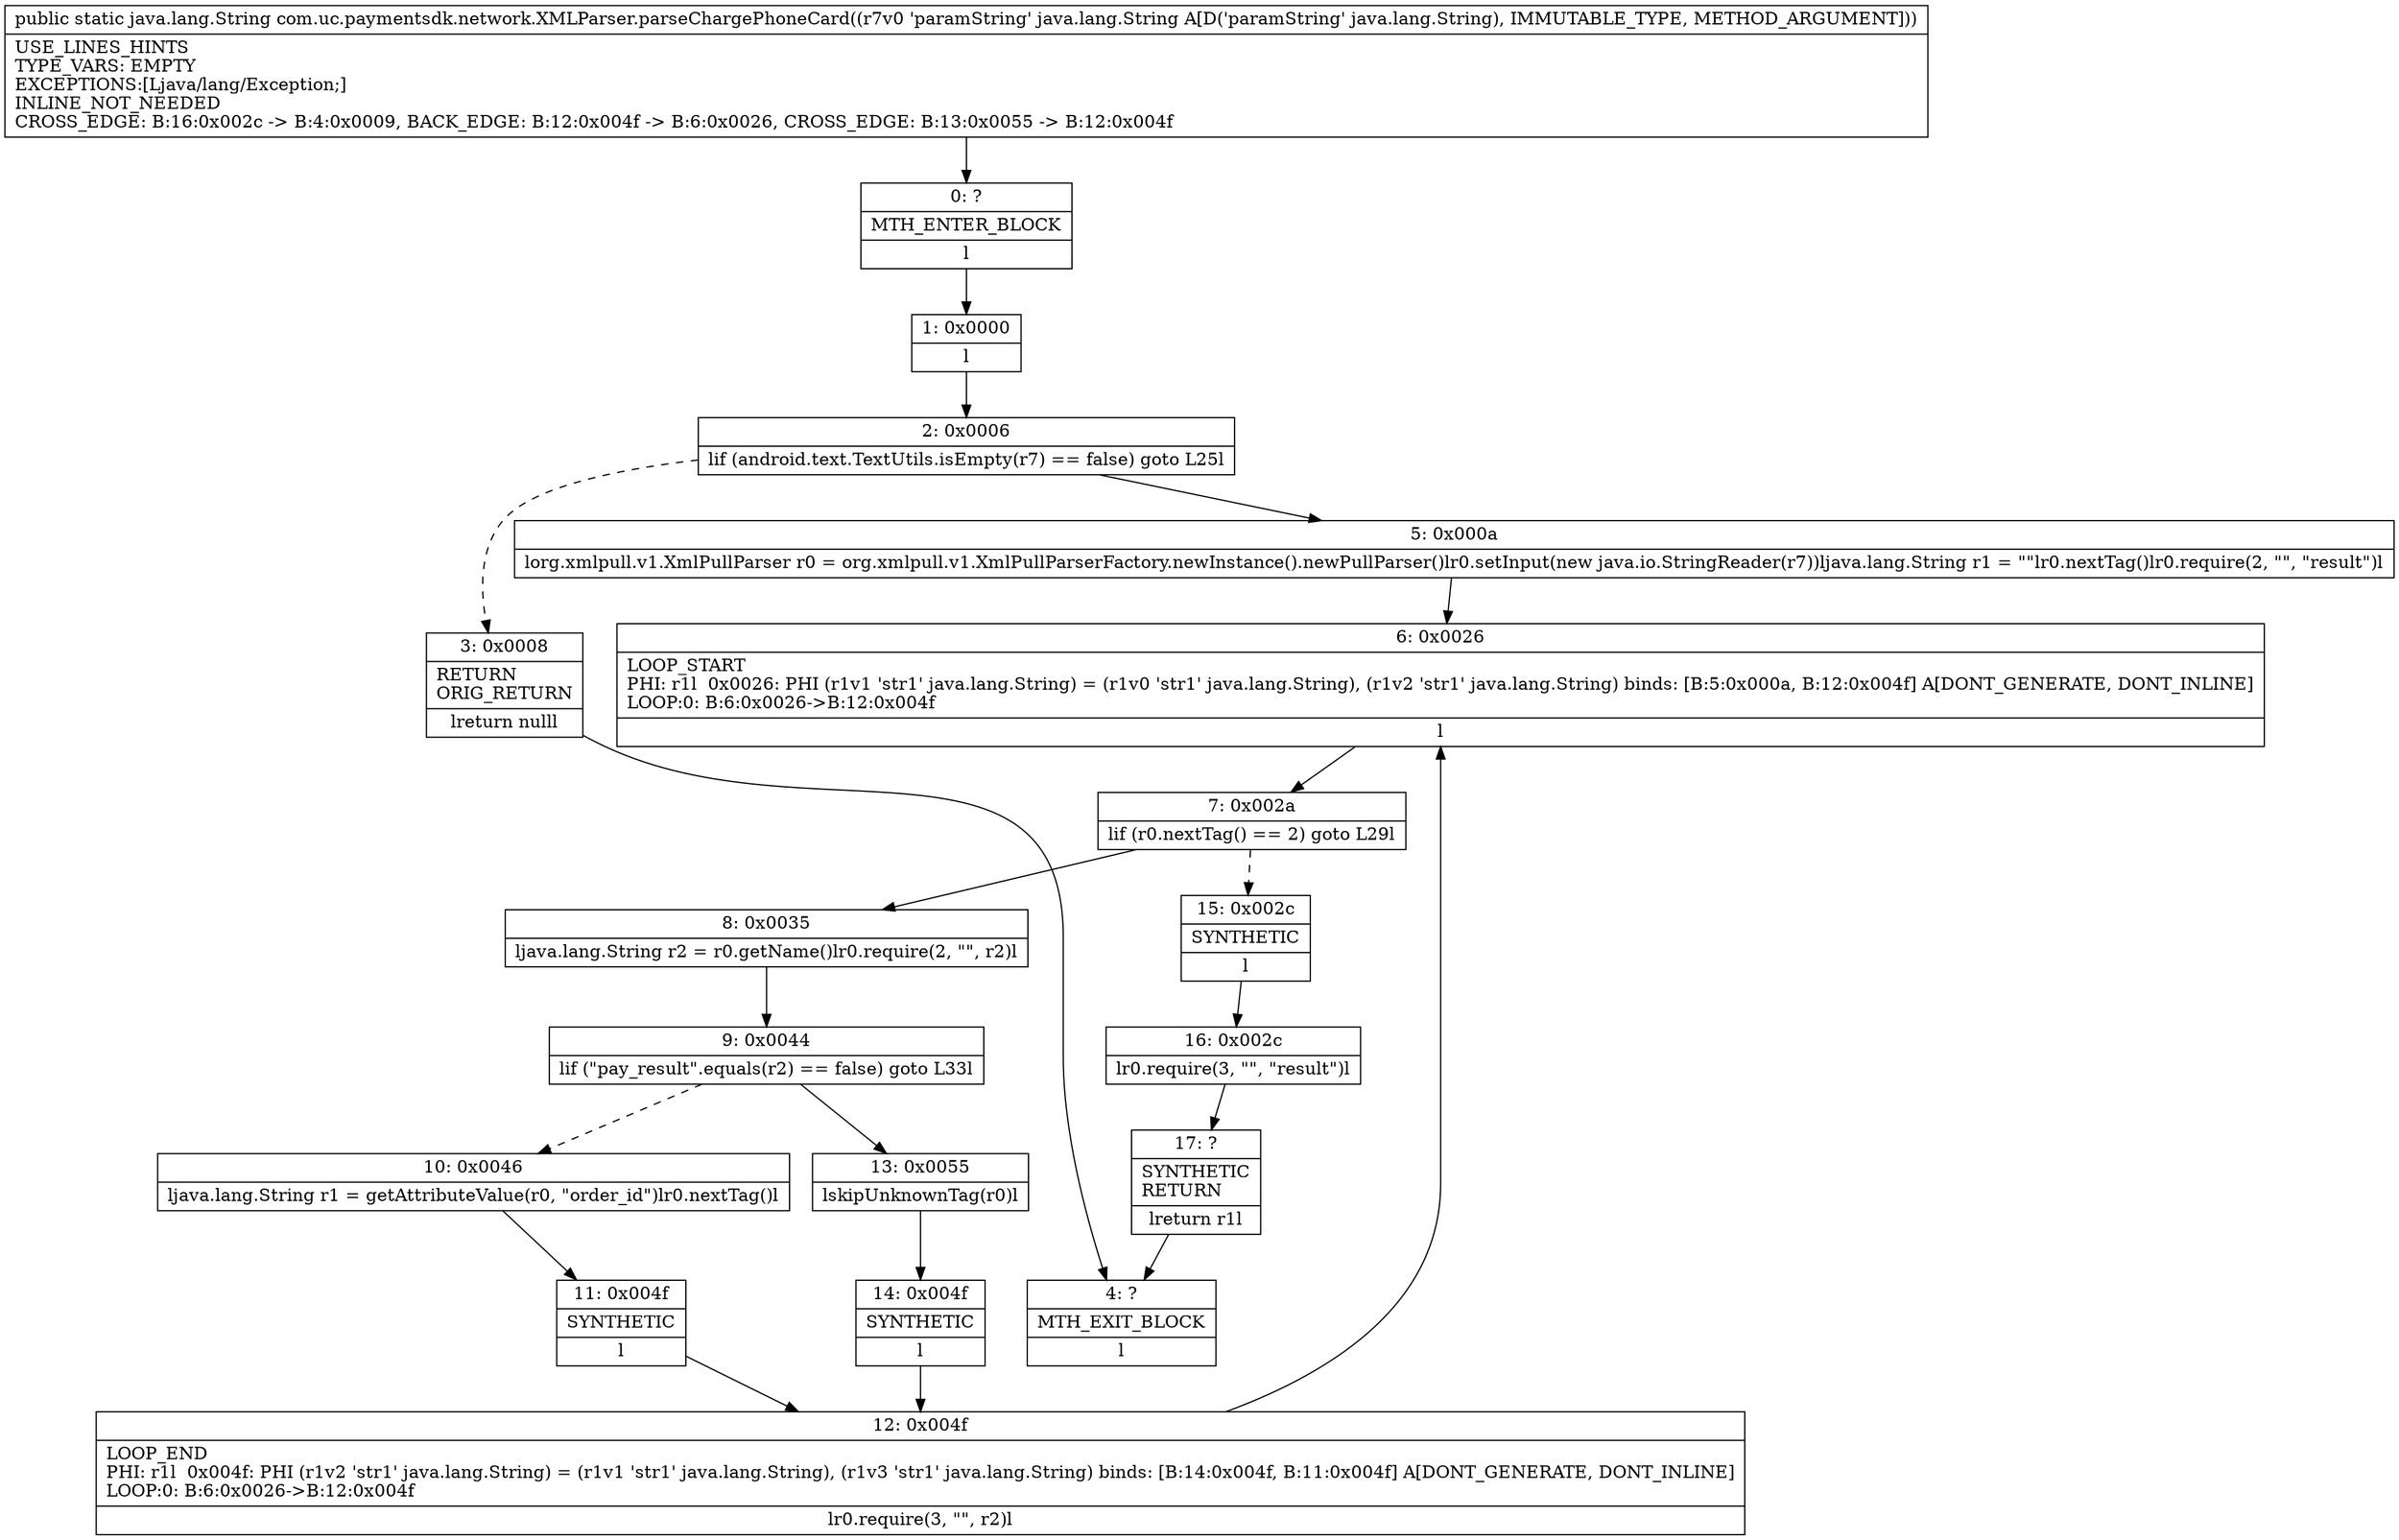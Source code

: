 digraph "CFG forcom.uc.paymentsdk.network.XMLParser.parseChargePhoneCard(Ljava\/lang\/String;)Ljava\/lang\/String;" {
Node_0 [shape=record,label="{0\:\ ?|MTH_ENTER_BLOCK\l|l}"];
Node_1 [shape=record,label="{1\:\ 0x0000|l}"];
Node_2 [shape=record,label="{2\:\ 0x0006|lif (android.text.TextUtils.isEmpty(r7) == false) goto L25l}"];
Node_3 [shape=record,label="{3\:\ 0x0008|RETURN\lORIG_RETURN\l|lreturn nulll}"];
Node_4 [shape=record,label="{4\:\ ?|MTH_EXIT_BLOCK\l|l}"];
Node_5 [shape=record,label="{5\:\ 0x000a|lorg.xmlpull.v1.XmlPullParser r0 = org.xmlpull.v1.XmlPullParserFactory.newInstance().newPullParser()lr0.setInput(new java.io.StringReader(r7))ljava.lang.String r1 = \"\"lr0.nextTag()lr0.require(2, \"\", \"result\")l}"];
Node_6 [shape=record,label="{6\:\ 0x0026|LOOP_START\lPHI: r1l  0x0026: PHI (r1v1 'str1' java.lang.String) = (r1v0 'str1' java.lang.String), (r1v2 'str1' java.lang.String) binds: [B:5:0x000a, B:12:0x004f] A[DONT_GENERATE, DONT_INLINE]\lLOOP:0: B:6:0x0026\-\>B:12:0x004f\l|l}"];
Node_7 [shape=record,label="{7\:\ 0x002a|lif (r0.nextTag() == 2) goto L29l}"];
Node_8 [shape=record,label="{8\:\ 0x0035|ljava.lang.String r2 = r0.getName()lr0.require(2, \"\", r2)l}"];
Node_9 [shape=record,label="{9\:\ 0x0044|lif (\"pay_result\".equals(r2) == false) goto L33l}"];
Node_10 [shape=record,label="{10\:\ 0x0046|ljava.lang.String r1 = getAttributeValue(r0, \"order_id\")lr0.nextTag()l}"];
Node_11 [shape=record,label="{11\:\ 0x004f|SYNTHETIC\l|l}"];
Node_12 [shape=record,label="{12\:\ 0x004f|LOOP_END\lPHI: r1l  0x004f: PHI (r1v2 'str1' java.lang.String) = (r1v1 'str1' java.lang.String), (r1v3 'str1' java.lang.String) binds: [B:14:0x004f, B:11:0x004f] A[DONT_GENERATE, DONT_INLINE]\lLOOP:0: B:6:0x0026\-\>B:12:0x004f\l|lr0.require(3, \"\", r2)l}"];
Node_13 [shape=record,label="{13\:\ 0x0055|lskipUnknownTag(r0)l}"];
Node_14 [shape=record,label="{14\:\ 0x004f|SYNTHETIC\l|l}"];
Node_15 [shape=record,label="{15\:\ 0x002c|SYNTHETIC\l|l}"];
Node_16 [shape=record,label="{16\:\ 0x002c|lr0.require(3, \"\", \"result\")l}"];
Node_17 [shape=record,label="{17\:\ ?|SYNTHETIC\lRETURN\l|lreturn r1l}"];
MethodNode[shape=record,label="{public static java.lang.String com.uc.paymentsdk.network.XMLParser.parseChargePhoneCard((r7v0 'paramString' java.lang.String A[D('paramString' java.lang.String), IMMUTABLE_TYPE, METHOD_ARGUMENT]))  | USE_LINES_HINTS\lTYPE_VARS: EMPTY\lEXCEPTIONS:[Ljava\/lang\/Exception;]\lINLINE_NOT_NEEDED\lCROSS_EDGE: B:16:0x002c \-\> B:4:0x0009, BACK_EDGE: B:12:0x004f \-\> B:6:0x0026, CROSS_EDGE: B:13:0x0055 \-\> B:12:0x004f\l}"];
MethodNode -> Node_0;
Node_0 -> Node_1;
Node_1 -> Node_2;
Node_2 -> Node_3[style=dashed];
Node_2 -> Node_5;
Node_3 -> Node_4;
Node_5 -> Node_6;
Node_6 -> Node_7;
Node_7 -> Node_8;
Node_7 -> Node_15[style=dashed];
Node_8 -> Node_9;
Node_9 -> Node_10[style=dashed];
Node_9 -> Node_13;
Node_10 -> Node_11;
Node_11 -> Node_12;
Node_12 -> Node_6;
Node_13 -> Node_14;
Node_14 -> Node_12;
Node_15 -> Node_16;
Node_16 -> Node_17;
Node_17 -> Node_4;
}

